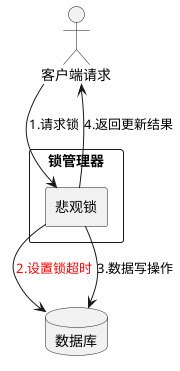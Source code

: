 @startuml
actor "客户端请求" as Client
rectangle "锁管理器" as LockManager {
    rectangle "悲观锁" as PessimisticLock
}
database "数据库" as DB

Client --> PessimisticLock : 1.请求锁
PessimisticLock --> DB : <color:red>2.设置锁超时</color>
PessimisticLock --> DB : 3.数据写操作
PessimisticLock --> Client : 4.返回更新结果
@enduml